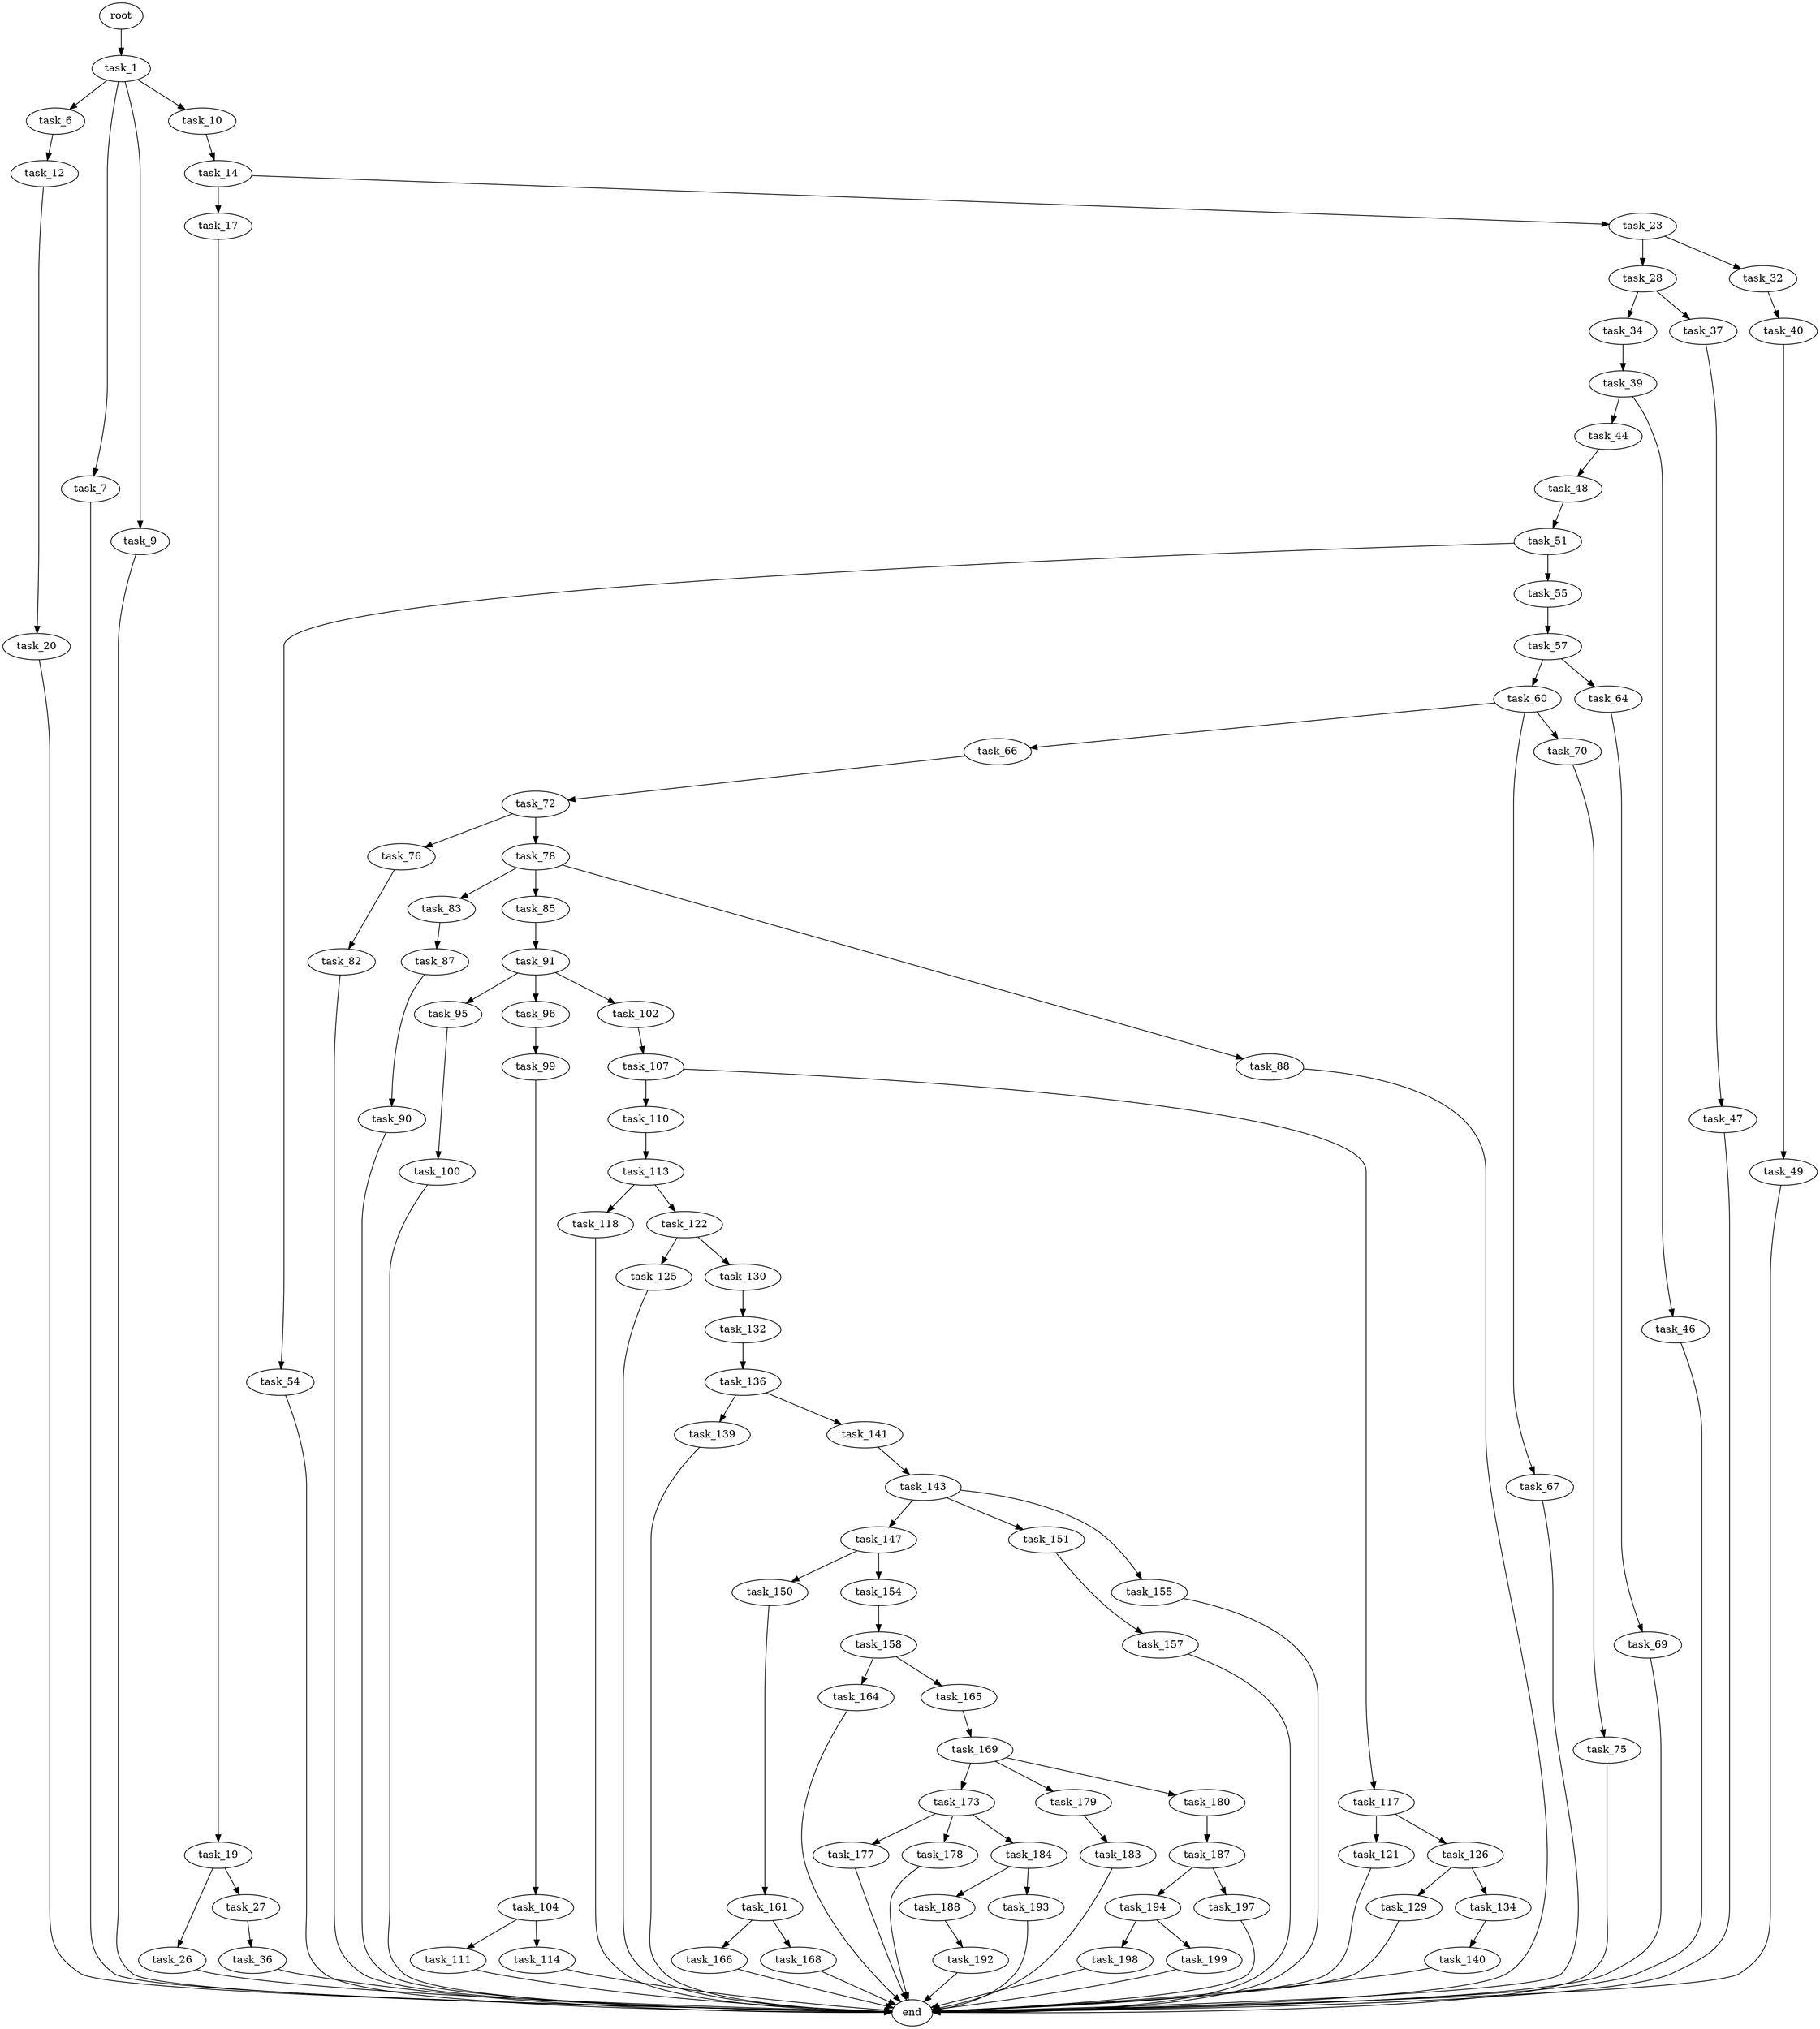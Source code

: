 digraph G {
  root [size="0.000000"];
  task_1 [size="46126072261.000000"];
  task_6 [size="368293445632.000000"];
  task_7 [size="22853387206.000000"];
  task_9 [size="28991029248.000000"];
  task_10 [size="68719476736.000000"];
  task_12 [size="1173606182664.000000"];
  end [size="0.000000"];
  task_14 [size="597962124500.000000"];
  task_20 [size="14343898921.000000"];
  task_17 [size="15912698994.000000"];
  task_23 [size="34234611656.000000"];
  task_19 [size="134483696196.000000"];
  task_26 [size="28991029248.000000"];
  task_27 [size="320745059612.000000"];
  task_28 [size="3765803480.000000"];
  task_32 [size="948348017229.000000"];
  task_36 [size="8274700376.000000"];
  task_34 [size="8427925816.000000"];
  task_37 [size="223944067724.000000"];
  task_40 [size="6532592432.000000"];
  task_39 [size="782757789696.000000"];
  task_47 [size="231928233984.000000"];
  task_44 [size="330975455190.000000"];
  task_46 [size="782757789696.000000"];
  task_49 [size="483309951228.000000"];
  task_48 [size="134217728000.000000"];
  task_51 [size="231928233984.000000"];
  task_54 [size="26491382712.000000"];
  task_55 [size="68719476736.000000"];
  task_57 [size="626434610713.000000"];
  task_60 [size="3600338959.000000"];
  task_64 [size="8589934592.000000"];
  task_66 [size="7798825969.000000"];
  task_67 [size="284802105822.000000"];
  task_70 [size="8488857165.000000"];
  task_69 [size="28991029248.000000"];
  task_72 [size="90486649089.000000"];
  task_75 [size="8589934592.000000"];
  task_76 [size="15858393884.000000"];
  task_78 [size="27626670462.000000"];
  task_82 [size="368293445632.000000"];
  task_83 [size="71210815336.000000"];
  task_85 [size="4100076912.000000"];
  task_88 [size="624799156.000000"];
  task_87 [size="8589934592.000000"];
  task_91 [size="119704970199.000000"];
  task_90 [size="4447253990.000000"];
  task_95 [size="451605619712.000000"];
  task_96 [size="1045357341980.000000"];
  task_102 [size="525580285149.000000"];
  task_100 [size="231928233984.000000"];
  task_99 [size="8638935235.000000"];
  task_104 [size="231928233984.000000"];
  task_107 [size="46499166726.000000"];
  task_111 [size="17240648482.000000"];
  task_114 [size="134217728000.000000"];
  task_110 [size="647793421140.000000"];
  task_117 [size="36222599630.000000"];
  task_113 [size="28991029248.000000"];
  task_118 [size="134217728000.000000"];
  task_122 [size="368293445632.000000"];
  task_121 [size="8797505657.000000"];
  task_126 [size="129702710028.000000"];
  task_125 [size="6183819513.000000"];
  task_130 [size="28991029248.000000"];
  task_129 [size="782757789696.000000"];
  task_134 [size="1869423128.000000"];
  task_132 [size="261485231657.000000"];
  task_136 [size="33380695315.000000"];
  task_140 [size="13247106562.000000"];
  task_139 [size="141816790592.000000"];
  task_141 [size="1011059267.000000"];
  task_143 [size="233324348452.000000"];
  task_147 [size="358551305922.000000"];
  task_151 [size="509516187680.000000"];
  task_155 [size="231928233984.000000"];
  task_150 [size="8511552088.000000"];
  task_154 [size="68719476736.000000"];
  task_161 [size="1287298802.000000"];
  task_157 [size="18967944775.000000"];
  task_158 [size="2471490347.000000"];
  task_164 [size="134217728000.000000"];
  task_165 [size="146842570524.000000"];
  task_166 [size="10052260926.000000"];
  task_168 [size="68719476736.000000"];
  task_169 [size="1319363627874.000000"];
  task_173 [size="12701231447.000000"];
  task_179 [size="782757789696.000000"];
  task_180 [size="8589934592.000000"];
  task_177 [size="231928233984.000000"];
  task_178 [size="1519135686.000000"];
  task_184 [size="8589934592.000000"];
  task_183 [size="3930561312.000000"];
  task_187 [size="4717754290.000000"];
  task_188 [size="31296607542.000000"];
  task_193 [size="17613253478.000000"];
  task_194 [size="695776536104.000000"];
  task_197 [size="10476278657.000000"];
  task_192 [size="724588597564.000000"];
  task_198 [size="231928233984.000000"];
  task_199 [size="2356826854.000000"];

  root -> task_1 [size="1.000000"];
  task_1 -> task_6 [size="75497472.000000"];
  task_1 -> task_7 [size="75497472.000000"];
  task_1 -> task_9 [size="75497472.000000"];
  task_1 -> task_10 [size="75497472.000000"];
  task_6 -> task_12 [size="411041792.000000"];
  task_7 -> end [size="1.000000"];
  task_9 -> end [size="1.000000"];
  task_10 -> task_14 [size="134217728.000000"];
  task_12 -> task_20 [size="838860800.000000"];
  task_14 -> task_17 [size="536870912.000000"];
  task_14 -> task_23 [size="536870912.000000"];
  task_20 -> end [size="1.000000"];
  task_17 -> task_19 [size="838860800.000000"];
  task_23 -> task_28 [size="75497472.000000"];
  task_23 -> task_32 [size="75497472.000000"];
  task_19 -> task_26 [size="134217728.000000"];
  task_19 -> task_27 [size="134217728.000000"];
  task_26 -> end [size="1.000000"];
  task_27 -> task_36 [size="209715200.000000"];
  task_28 -> task_34 [size="301989888.000000"];
  task_28 -> task_37 [size="301989888.000000"];
  task_32 -> task_40 [size="679477248.000000"];
  task_36 -> end [size="1.000000"];
  task_34 -> task_39 [size="411041792.000000"];
  task_37 -> task_47 [size="536870912.000000"];
  task_40 -> task_49 [size="679477248.000000"];
  task_39 -> task_44 [size="679477248.000000"];
  task_39 -> task_46 [size="679477248.000000"];
  task_47 -> end [size="1.000000"];
  task_44 -> task_48 [size="411041792.000000"];
  task_46 -> end [size="1.000000"];
  task_49 -> end [size="1.000000"];
  task_48 -> task_51 [size="209715200.000000"];
  task_51 -> task_54 [size="301989888.000000"];
  task_51 -> task_55 [size="301989888.000000"];
  task_54 -> end [size="1.000000"];
  task_55 -> task_57 [size="134217728.000000"];
  task_57 -> task_60 [size="411041792.000000"];
  task_57 -> task_64 [size="411041792.000000"];
  task_60 -> task_66 [size="209715200.000000"];
  task_60 -> task_67 [size="209715200.000000"];
  task_60 -> task_70 [size="209715200.000000"];
  task_64 -> task_69 [size="33554432.000000"];
  task_66 -> task_72 [size="209715200.000000"];
  task_67 -> end [size="1.000000"];
  task_70 -> task_75 [size="209715200.000000"];
  task_69 -> end [size="1.000000"];
  task_72 -> task_76 [size="75497472.000000"];
  task_72 -> task_78 [size="75497472.000000"];
  task_75 -> end [size="1.000000"];
  task_76 -> task_82 [size="33554432.000000"];
  task_78 -> task_83 [size="33554432.000000"];
  task_78 -> task_85 [size="33554432.000000"];
  task_78 -> task_88 [size="33554432.000000"];
  task_82 -> end [size="1.000000"];
  task_83 -> task_87 [size="75497472.000000"];
  task_85 -> task_91 [size="134217728.000000"];
  task_88 -> end [size="1.000000"];
  task_87 -> task_90 [size="33554432.000000"];
  task_91 -> task_95 [size="411041792.000000"];
  task_91 -> task_96 [size="411041792.000000"];
  task_91 -> task_102 [size="411041792.000000"];
  task_90 -> end [size="1.000000"];
  task_95 -> task_100 [size="838860800.000000"];
  task_96 -> task_99 [size="679477248.000000"];
  task_102 -> task_107 [size="411041792.000000"];
  task_100 -> end [size="1.000000"];
  task_99 -> task_104 [size="411041792.000000"];
  task_104 -> task_111 [size="301989888.000000"];
  task_104 -> task_114 [size="301989888.000000"];
  task_107 -> task_110 [size="75497472.000000"];
  task_107 -> task_117 [size="75497472.000000"];
  task_111 -> end [size="1.000000"];
  task_114 -> end [size="1.000000"];
  task_110 -> task_113 [size="838860800.000000"];
  task_117 -> task_121 [size="33554432.000000"];
  task_117 -> task_126 [size="33554432.000000"];
  task_113 -> task_118 [size="75497472.000000"];
  task_113 -> task_122 [size="75497472.000000"];
  task_118 -> end [size="1.000000"];
  task_122 -> task_125 [size="411041792.000000"];
  task_122 -> task_130 [size="411041792.000000"];
  task_121 -> end [size="1.000000"];
  task_126 -> task_129 [size="134217728.000000"];
  task_126 -> task_134 [size="134217728.000000"];
  task_125 -> end [size="1.000000"];
  task_130 -> task_132 [size="75497472.000000"];
  task_129 -> end [size="1.000000"];
  task_134 -> task_140 [size="33554432.000000"];
  task_132 -> task_136 [size="209715200.000000"];
  task_136 -> task_139 [size="679477248.000000"];
  task_136 -> task_141 [size="679477248.000000"];
  task_140 -> end [size="1.000000"];
  task_139 -> end [size="1.000000"];
  task_141 -> task_143 [size="75497472.000000"];
  task_143 -> task_147 [size="536870912.000000"];
  task_143 -> task_151 [size="536870912.000000"];
  task_143 -> task_155 [size="536870912.000000"];
  task_147 -> task_150 [size="301989888.000000"];
  task_147 -> task_154 [size="301989888.000000"];
  task_151 -> task_157 [size="679477248.000000"];
  task_155 -> end [size="1.000000"];
  task_150 -> task_161 [size="536870912.000000"];
  task_154 -> task_158 [size="134217728.000000"];
  task_161 -> task_166 [size="33554432.000000"];
  task_161 -> task_168 [size="33554432.000000"];
  task_157 -> end [size="1.000000"];
  task_158 -> task_164 [size="75497472.000000"];
  task_158 -> task_165 [size="75497472.000000"];
  task_164 -> end [size="1.000000"];
  task_165 -> task_169 [size="536870912.000000"];
  task_166 -> end [size="1.000000"];
  task_168 -> end [size="1.000000"];
  task_169 -> task_173 [size="838860800.000000"];
  task_169 -> task_179 [size="838860800.000000"];
  task_169 -> task_180 [size="838860800.000000"];
  task_173 -> task_177 [size="411041792.000000"];
  task_173 -> task_178 [size="411041792.000000"];
  task_173 -> task_184 [size="411041792.000000"];
  task_179 -> task_183 [size="679477248.000000"];
  task_180 -> task_187 [size="33554432.000000"];
  task_177 -> end [size="1.000000"];
  task_178 -> end [size="1.000000"];
  task_184 -> task_188 [size="33554432.000000"];
  task_184 -> task_193 [size="33554432.000000"];
  task_183 -> end [size="1.000000"];
  task_187 -> task_194 [size="536870912.000000"];
  task_187 -> task_197 [size="536870912.000000"];
  task_188 -> task_192 [size="536870912.000000"];
  task_193 -> end [size="1.000000"];
  task_194 -> task_198 [size="536870912.000000"];
  task_194 -> task_199 [size="536870912.000000"];
  task_197 -> end [size="1.000000"];
  task_192 -> end [size="1.000000"];
  task_198 -> end [size="1.000000"];
  task_199 -> end [size="1.000000"];
}
